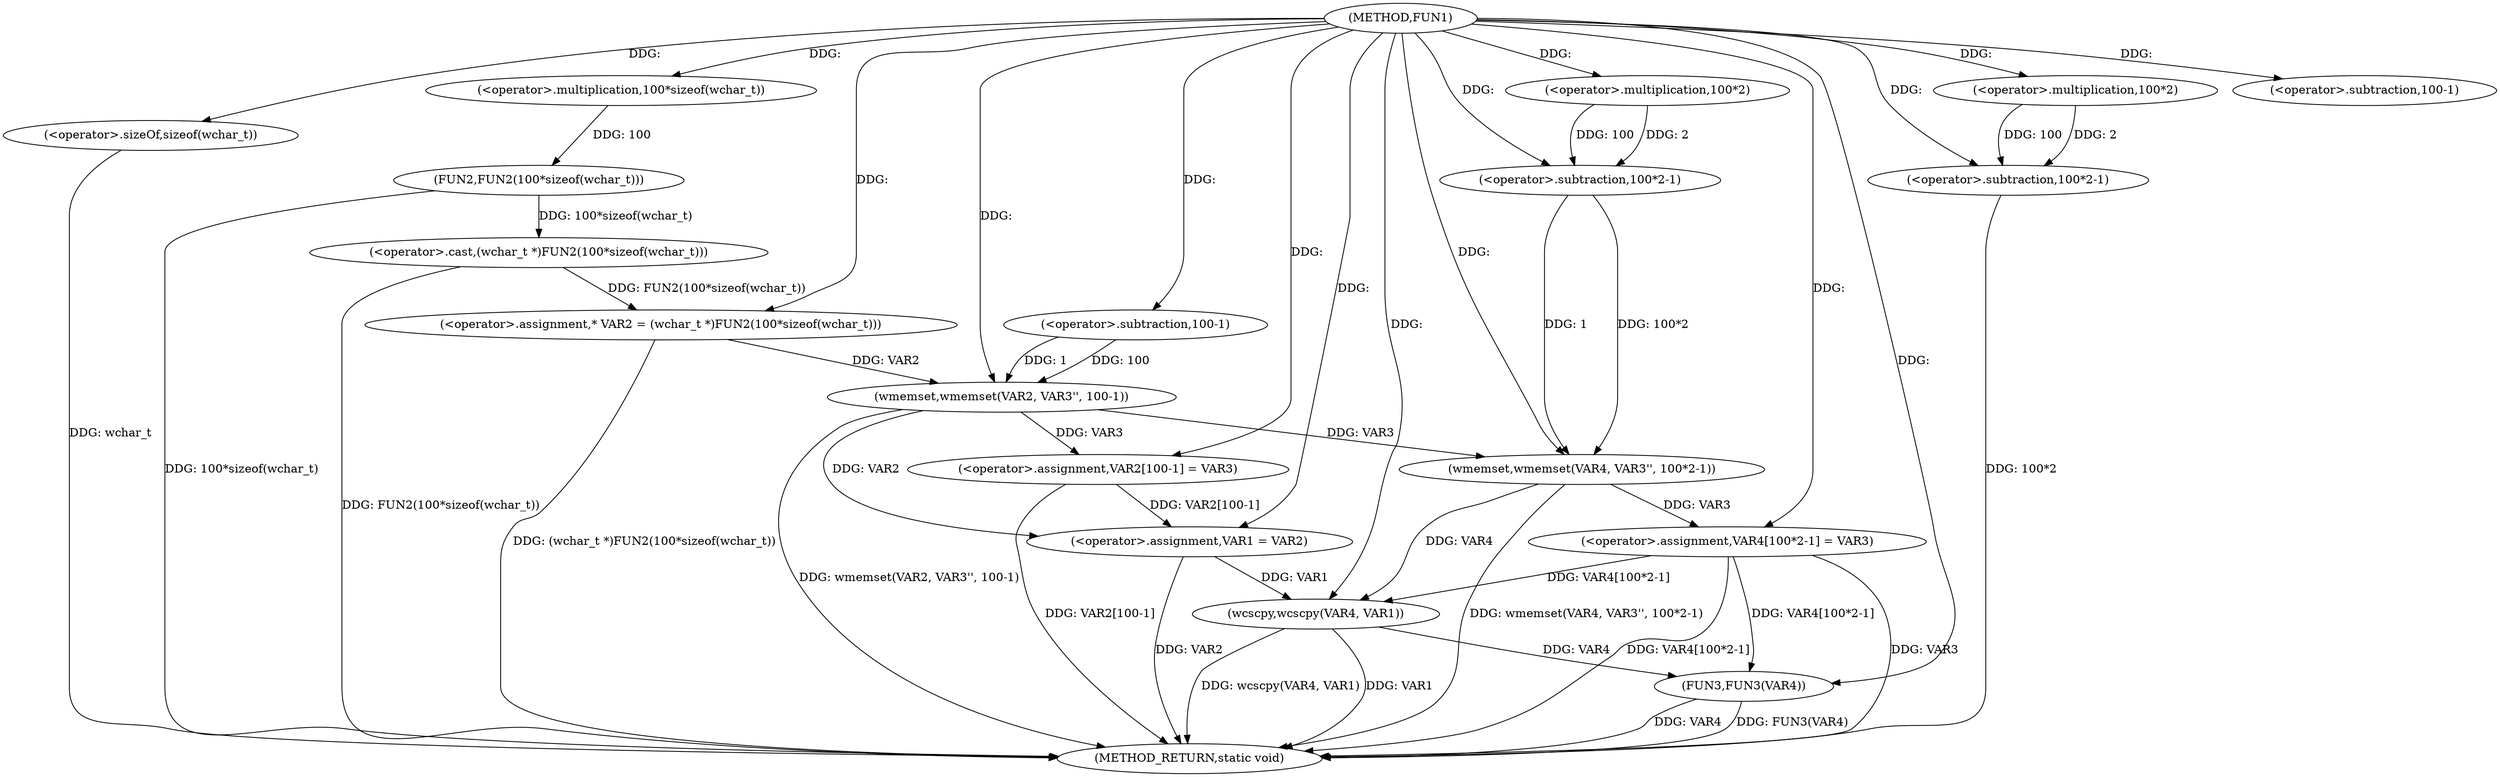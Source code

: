 digraph FUN1 {  
"1000100" [label = "(METHOD,FUN1)" ]
"1000153" [label = "(METHOD_RETURN,static void)" ]
"1000104" [label = "(<operator>.assignment,* VAR2 = (wchar_t *)FUN2(100*sizeof(wchar_t)))" ]
"1000106" [label = "(<operator>.cast,(wchar_t *)FUN2(100*sizeof(wchar_t)))" ]
"1000108" [label = "(FUN2,FUN2(100*sizeof(wchar_t)))" ]
"1000109" [label = "(<operator>.multiplication,100*sizeof(wchar_t))" ]
"1000111" [label = "(<operator>.sizeOf,sizeof(wchar_t))" ]
"1000113" [label = "(wmemset,wmemset(VAR2, VAR3'', 100-1))" ]
"1000116" [label = "(<operator>.subtraction,100-1)" ]
"1000119" [label = "(<operator>.assignment,VAR2[100-1] = VAR3)" ]
"1000122" [label = "(<operator>.subtraction,100-1)" ]
"1000126" [label = "(<operator>.assignment,VAR1 = VAR2)" ]
"1000131" [label = "(wmemset,wmemset(VAR4, VAR3'', 100*2-1))" ]
"1000134" [label = "(<operator>.subtraction,100*2-1)" ]
"1000135" [label = "(<operator>.multiplication,100*2)" ]
"1000139" [label = "(<operator>.assignment,VAR4[100*2-1] = VAR3)" ]
"1000142" [label = "(<operator>.subtraction,100*2-1)" ]
"1000143" [label = "(<operator>.multiplication,100*2)" ]
"1000148" [label = "(wcscpy,wcscpy(VAR4, VAR1))" ]
"1000151" [label = "(FUN3,FUN3(VAR4))" ]
  "1000106" -> "1000153"  [ label = "DDG: FUN2(100*sizeof(wchar_t))"] 
  "1000151" -> "1000153"  [ label = "DDG: FUN3(VAR4)"] 
  "1000148" -> "1000153"  [ label = "DDG: wcscpy(VAR4, VAR1)"] 
  "1000111" -> "1000153"  [ label = "DDG: wchar_t"] 
  "1000148" -> "1000153"  [ label = "DDG: VAR1"] 
  "1000126" -> "1000153"  [ label = "DDG: VAR2"] 
  "1000131" -> "1000153"  [ label = "DDG: wmemset(VAR4, VAR3'', 100*2-1)"] 
  "1000139" -> "1000153"  [ label = "DDG: VAR4[100*2-1]"] 
  "1000151" -> "1000153"  [ label = "DDG: VAR4"] 
  "1000113" -> "1000153"  [ label = "DDG: wmemset(VAR2, VAR3'', 100-1)"] 
  "1000119" -> "1000153"  [ label = "DDG: VAR2[100-1]"] 
  "1000142" -> "1000153"  [ label = "DDG: 100*2"] 
  "1000139" -> "1000153"  [ label = "DDG: VAR3"] 
  "1000104" -> "1000153"  [ label = "DDG: (wchar_t *)FUN2(100*sizeof(wchar_t))"] 
  "1000108" -> "1000153"  [ label = "DDG: 100*sizeof(wchar_t)"] 
  "1000106" -> "1000104"  [ label = "DDG: FUN2(100*sizeof(wchar_t))"] 
  "1000100" -> "1000104"  [ label = "DDG: "] 
  "1000108" -> "1000106"  [ label = "DDG: 100*sizeof(wchar_t)"] 
  "1000109" -> "1000108"  [ label = "DDG: 100"] 
  "1000100" -> "1000109"  [ label = "DDG: "] 
  "1000100" -> "1000111"  [ label = "DDG: "] 
  "1000104" -> "1000113"  [ label = "DDG: VAR2"] 
  "1000100" -> "1000113"  [ label = "DDG: "] 
  "1000116" -> "1000113"  [ label = "DDG: 100"] 
  "1000116" -> "1000113"  [ label = "DDG: 1"] 
  "1000100" -> "1000116"  [ label = "DDG: "] 
  "1000113" -> "1000119"  [ label = "DDG: VAR3"] 
  "1000100" -> "1000119"  [ label = "DDG: "] 
  "1000100" -> "1000122"  [ label = "DDG: "] 
  "1000113" -> "1000126"  [ label = "DDG: VAR2"] 
  "1000119" -> "1000126"  [ label = "DDG: VAR2[100-1]"] 
  "1000100" -> "1000126"  [ label = "DDG: "] 
  "1000100" -> "1000131"  [ label = "DDG: "] 
  "1000113" -> "1000131"  [ label = "DDG: VAR3"] 
  "1000134" -> "1000131"  [ label = "DDG: 100*2"] 
  "1000134" -> "1000131"  [ label = "DDG: 1"] 
  "1000135" -> "1000134"  [ label = "DDG: 100"] 
  "1000135" -> "1000134"  [ label = "DDG: 2"] 
  "1000100" -> "1000135"  [ label = "DDG: "] 
  "1000100" -> "1000134"  [ label = "DDG: "] 
  "1000131" -> "1000139"  [ label = "DDG: VAR3"] 
  "1000100" -> "1000139"  [ label = "DDG: "] 
  "1000143" -> "1000142"  [ label = "DDG: 100"] 
  "1000143" -> "1000142"  [ label = "DDG: 2"] 
  "1000100" -> "1000143"  [ label = "DDG: "] 
  "1000100" -> "1000142"  [ label = "DDG: "] 
  "1000131" -> "1000148"  [ label = "DDG: VAR4"] 
  "1000139" -> "1000148"  [ label = "DDG: VAR4[100*2-1]"] 
  "1000100" -> "1000148"  [ label = "DDG: "] 
  "1000126" -> "1000148"  [ label = "DDG: VAR1"] 
  "1000139" -> "1000151"  [ label = "DDG: VAR4[100*2-1]"] 
  "1000148" -> "1000151"  [ label = "DDG: VAR4"] 
  "1000100" -> "1000151"  [ label = "DDG: "] 
}
